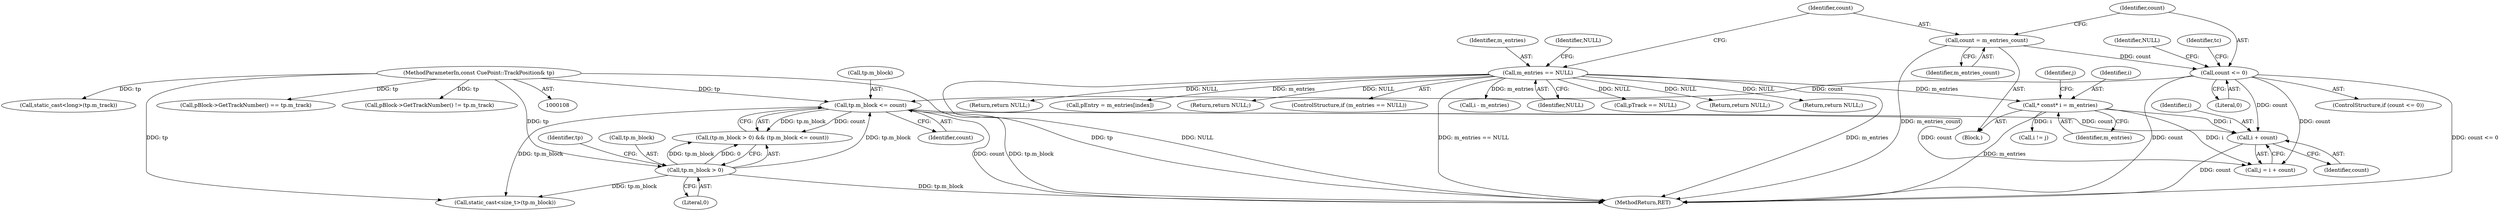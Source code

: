 digraph "1_Android_04839626ed859623901ebd3a5fd483982186b59d_78@pointer" {
"1000197" [label="(Call,i + count)"];
"1000192" [label="(Call,* const* i = m_entries)"];
"1000116" [label="(Call,m_entries == NULL)"];
"1000126" [label="(Call,count <= 0)"];
"1000122" [label="(Call,count = m_entries_count)"];
"1000142" [label="(Call,tp.m_block <= count)"];
"1000137" [label="(Call,tp.m_block > 0)"];
"1000110" [label="(MethodParameterIn,const CuePoint::TrackPosition& tp)"];
"1000197" [label="(Call,i + count)"];
"1000125" [label="(ControlStructure,if (count <= 0))"];
"1000138" [label="(Call,tp.m_block)"];
"1000302" [label="(MethodReturn,RET)"];
"1000195" [label="(Call,j = i + count)"];
"1000141" [label="(Literal,0)"];
"1000262" [label="(Call,static_cast<long>(tp.m_track))"];
"1000201" [label="(Call,i != j)"];
"1000193" [label="(Identifier,i)"];
"1000194" [label="(Identifier,m_entries)"];
"1000198" [label="(Identifier,i)"];
"1000123" [label="(Identifier,count)"];
"1000122" [label="(Call,count = m_entries_count)"];
"1000146" [label="(Identifier,count)"];
"1000272" [label="(Call,pTrack == NULL)"];
"1000127" [label="(Identifier,count)"];
"1000300" [label="(Return,return NULL;)"];
"1000136" [label="(Call,(tp.m_block > 0) && (tp.m_block <= count))"];
"1000144" [label="(Identifier,tp)"];
"1000179" [label="(Call,pBlock->GetTrackNumber() == tp.m_track)"];
"1000228" [label="(Call,pBlock->GetTrackNumber() != tp.m_track)"];
"1000151" [label="(Call,static_cast<size_t>(tp.m_block))"];
"1000129" [label="(Return,return NULL;)"];
"1000110" [label="(MethodParameterIn,const CuePoint::TrackPosition& tp)"];
"1000126" [label="(Call,count <= 0)"];
"1000119" [label="(Return,return NULL;)"];
"1000124" [label="(Identifier,m_entries_count)"];
"1000199" [label="(Identifier,count)"];
"1000192" [label="(Call,* const* i = m_entries)"];
"1000162" [label="(Call,pEntry = m_entries[index])"];
"1000117" [label="(Identifier,m_entries)"];
"1000142" [label="(Call,tp.m_block <= count)"];
"1000252" [label="(Return,return NULL;)"];
"1000120" [label="(Identifier,NULL)"];
"1000130" [label="(Identifier,NULL)"];
"1000115" [label="(ControlStructure,if (m_entries == NULL))"];
"1000143" [label="(Call,tp.m_block)"];
"1000116" [label="(Call,m_entries == NULL)"];
"1000208" [label="(Call,i - m_entries)"];
"1000133" [label="(Identifier,tc)"];
"1000128" [label="(Literal,0)"];
"1000111" [label="(Block,)"];
"1000118" [label="(Identifier,NULL)"];
"1000137" [label="(Call,tp.m_block > 0)"];
"1000196" [label="(Identifier,j)"];
"1000197" -> "1000195"  [label="AST: "];
"1000197" -> "1000199"  [label="CFG: "];
"1000198" -> "1000197"  [label="AST: "];
"1000199" -> "1000197"  [label="AST: "];
"1000195" -> "1000197"  [label="CFG: "];
"1000197" -> "1000302"  [label="DDG: count"];
"1000192" -> "1000197"  [label="DDG: i"];
"1000126" -> "1000197"  [label="DDG: count"];
"1000142" -> "1000197"  [label="DDG: count"];
"1000192" -> "1000111"  [label="AST: "];
"1000192" -> "1000194"  [label="CFG: "];
"1000193" -> "1000192"  [label="AST: "];
"1000194" -> "1000192"  [label="AST: "];
"1000196" -> "1000192"  [label="CFG: "];
"1000192" -> "1000302"  [label="DDG: m_entries"];
"1000116" -> "1000192"  [label="DDG: m_entries"];
"1000192" -> "1000195"  [label="DDG: i"];
"1000192" -> "1000201"  [label="DDG: i"];
"1000116" -> "1000115"  [label="AST: "];
"1000116" -> "1000118"  [label="CFG: "];
"1000117" -> "1000116"  [label="AST: "];
"1000118" -> "1000116"  [label="AST: "];
"1000120" -> "1000116"  [label="CFG: "];
"1000123" -> "1000116"  [label="CFG: "];
"1000116" -> "1000302"  [label="DDG: m_entries"];
"1000116" -> "1000302"  [label="DDG: NULL"];
"1000116" -> "1000302"  [label="DDG: m_entries == NULL"];
"1000116" -> "1000119"  [label="DDG: NULL"];
"1000116" -> "1000129"  [label="DDG: NULL"];
"1000116" -> "1000162"  [label="DDG: m_entries"];
"1000116" -> "1000208"  [label="DDG: m_entries"];
"1000116" -> "1000252"  [label="DDG: NULL"];
"1000116" -> "1000272"  [label="DDG: NULL"];
"1000116" -> "1000300"  [label="DDG: NULL"];
"1000126" -> "1000125"  [label="AST: "];
"1000126" -> "1000128"  [label="CFG: "];
"1000127" -> "1000126"  [label="AST: "];
"1000128" -> "1000126"  [label="AST: "];
"1000130" -> "1000126"  [label="CFG: "];
"1000133" -> "1000126"  [label="CFG: "];
"1000126" -> "1000302"  [label="DDG: count <= 0"];
"1000126" -> "1000302"  [label="DDG: count"];
"1000122" -> "1000126"  [label="DDG: count"];
"1000126" -> "1000142"  [label="DDG: count"];
"1000126" -> "1000195"  [label="DDG: count"];
"1000122" -> "1000111"  [label="AST: "];
"1000122" -> "1000124"  [label="CFG: "];
"1000123" -> "1000122"  [label="AST: "];
"1000124" -> "1000122"  [label="AST: "];
"1000127" -> "1000122"  [label="CFG: "];
"1000122" -> "1000302"  [label="DDG: m_entries_count"];
"1000142" -> "1000136"  [label="AST: "];
"1000142" -> "1000146"  [label="CFG: "];
"1000143" -> "1000142"  [label="AST: "];
"1000146" -> "1000142"  [label="AST: "];
"1000136" -> "1000142"  [label="CFG: "];
"1000142" -> "1000302"  [label="DDG: tp.m_block"];
"1000142" -> "1000302"  [label="DDG: count"];
"1000142" -> "1000136"  [label="DDG: tp.m_block"];
"1000142" -> "1000136"  [label="DDG: count"];
"1000137" -> "1000142"  [label="DDG: tp.m_block"];
"1000110" -> "1000142"  [label="DDG: tp"];
"1000142" -> "1000151"  [label="DDG: tp.m_block"];
"1000142" -> "1000195"  [label="DDG: count"];
"1000137" -> "1000136"  [label="AST: "];
"1000137" -> "1000141"  [label="CFG: "];
"1000138" -> "1000137"  [label="AST: "];
"1000141" -> "1000137"  [label="AST: "];
"1000144" -> "1000137"  [label="CFG: "];
"1000136" -> "1000137"  [label="CFG: "];
"1000137" -> "1000302"  [label="DDG: tp.m_block"];
"1000137" -> "1000136"  [label="DDG: tp.m_block"];
"1000137" -> "1000136"  [label="DDG: 0"];
"1000110" -> "1000137"  [label="DDG: tp"];
"1000137" -> "1000151"  [label="DDG: tp.m_block"];
"1000110" -> "1000108"  [label="AST: "];
"1000110" -> "1000302"  [label="DDG: tp"];
"1000110" -> "1000151"  [label="DDG: tp"];
"1000110" -> "1000179"  [label="DDG: tp"];
"1000110" -> "1000228"  [label="DDG: tp"];
"1000110" -> "1000262"  [label="DDG: tp"];
}
